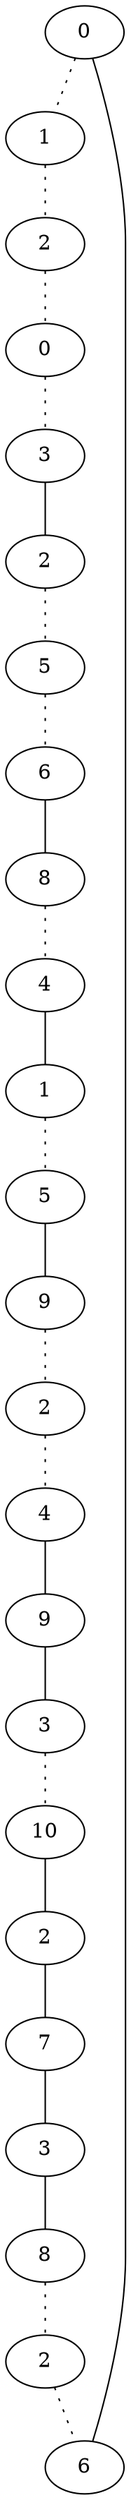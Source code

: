 graph {
a0[label=0];
a1[label=1];
a2[label=2];
a3[label=0];
a4[label=3];
a5[label=2];
a6[label=5];
a7[label=6];
a8[label=8];
a9[label=4];
a10[label=1];
a11[label=5];
a12[label=9];
a13[label=2];
a14[label=4];
a15[label=9];
a16[label=3];
a17[label=10];
a18[label=2];
a19[label=7];
a20[label=3];
a21[label=8];
a22[label=2];
a23[label=6];
a0 -- a1 [style=dotted];
a0 -- a23;
a1 -- a2 [style=dotted];
a2 -- a3 [style=dotted];
a3 -- a4 [style=dotted];
a4 -- a5;
a5 -- a6 [style=dotted];
a6 -- a7 [style=dotted];
a7 -- a8;
a8 -- a9 [style=dotted];
a9 -- a10;
a10 -- a11 [style=dotted];
a11 -- a12;
a12 -- a13 [style=dotted];
a13 -- a14 [style=dotted];
a14 -- a15;
a15 -- a16;
a16 -- a17 [style=dotted];
a17 -- a18;
a18 -- a19;
a19 -- a20;
a20 -- a21;
a21 -- a22 [style=dotted];
a22 -- a23 [style=dotted];
}
